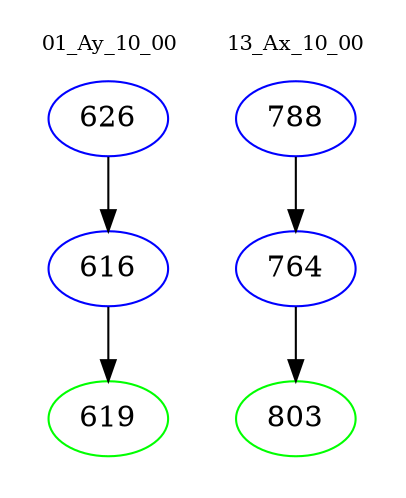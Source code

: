 digraph{
subgraph cluster_0 {
color = white
label = "01_Ay_10_00";
fontsize=10;
T0_626 [label="626", color="blue"]
T0_626 -> T0_616 [color="black"]
T0_616 [label="616", color="blue"]
T0_616 -> T0_619 [color="black"]
T0_619 [label="619", color="green"]
}
subgraph cluster_1 {
color = white
label = "13_Ax_10_00";
fontsize=10;
T1_788 [label="788", color="blue"]
T1_788 -> T1_764 [color="black"]
T1_764 [label="764", color="blue"]
T1_764 -> T1_803 [color="black"]
T1_803 [label="803", color="green"]
}
}

